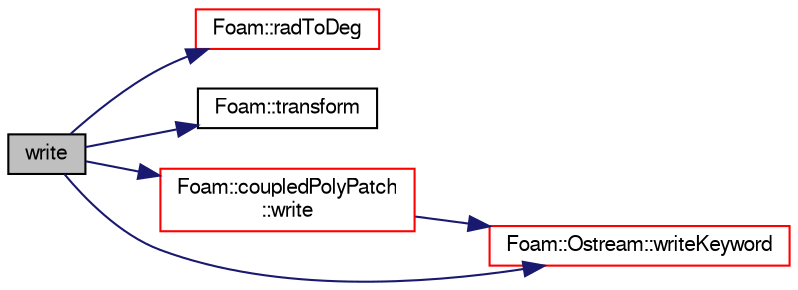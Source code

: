 digraph "write"
{
  bgcolor="transparent";
  edge [fontname="FreeSans",fontsize="10",labelfontname="FreeSans",labelfontsize="10"];
  node [fontname="FreeSans",fontsize="10",shape=record];
  rankdir="LR";
  Node1174 [label="write",height=0.2,width=0.4,color="black", fillcolor="grey75", style="filled", fontcolor="black"];
  Node1174 -> Node1175 [color="midnightblue",fontsize="10",style="solid",fontname="FreeSans"];
  Node1175 [label="Foam::radToDeg",height=0.2,width=0.4,color="red",URL="$a21124.html#a43e249466ea923a1a1243c5f91fbd2d7",tooltip="Conversion from radians to degrees. "];
  Node1174 -> Node1177 [color="midnightblue",fontsize="10",style="solid",fontname="FreeSans"];
  Node1177 [label="Foam::transform",height=0.2,width=0.4,color="black",URL="$a21124.html#a919915170941701c1223291531ad010c"];
  Node1174 -> Node1178 [color="midnightblue",fontsize="10",style="solid",fontname="FreeSans"];
  Node1178 [label="Foam::coupledPolyPatch\l::write",height=0.2,width=0.4,color="red",URL="$a27426.html#a293fdfec8bdfbd5c3913ab4c9f3454ff",tooltip="Write the polyPatch data as a dictionary. "];
  Node1178 -> Node1180 [color="midnightblue",fontsize="10",style="solid",fontname="FreeSans"];
  Node1180 [label="Foam::Ostream::writeKeyword",height=0.2,width=0.4,color="red",URL="$a26238.html#a3c58b2bb9174ea3c4a5fa58095d1290e",tooltip="Write the keyword followed by an appropriate indentation. "];
  Node1174 -> Node1180 [color="midnightblue",fontsize="10",style="solid",fontname="FreeSans"];
}

